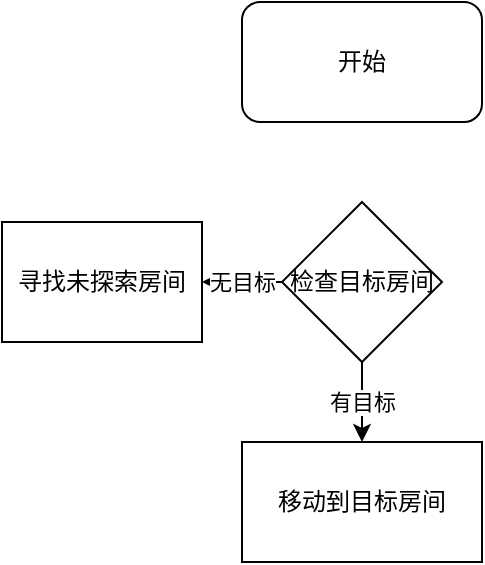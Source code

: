 <mxfile>
    <diagram id="explorer-behavior" name="Explorer Behavior">
        <mxGraphModel dx="845" dy="823" grid="1" gridSize="1" guides="1" tooltips="1" connect="1" arrows="1" fold="0" page="0" pageScale="1" pageWidth="827" pageHeight="1169" background="none" math="1" shadow="0">
            <root>
                <mxCell id="0"/>
                <mxCell id="1" parent="0"/>
                <mxCell id="2" value="开始" style="rounded=1;whiteSpace=wrap;html=1;" vertex="1" parent="1">
                    <mxGeometry x="360" y="40" width="120" height="60" as="geometry"/>
                </mxCell>
                <mxCell id="3" value="检查目标房间" style="rhombus;whiteSpace=wrap;html=1;" vertex="1" parent="1">
                    <mxGeometry x="380" y="140" width="80" height="80" as="geometry"/>
                </mxCell>
                <mxCell id="4" value="无目标" style="edgeStyle=orthogonalEdgeStyle;html=1;exitX=0;exitY=0.5;exitDx=0;exitDy=0;" edge="1" parent="1" source="3" target="5">
                    <mxGeometry relative="1" as="geometry"/>
                </mxCell>
                <mxCell id="5" value="寻找未探索房间" style="rounded=0;whiteSpace=wrap;html=1;" vertex="1" parent="1">
                    <mxGeometry x="240" y="150" width="100" height="60" as="geometry"/>
                </mxCell>
                <mxCell id="6" value="有目标" style="edgeStyle=orthogonalEdgeStyle;html=1;exitX=0.5;exitY=1;exitDx=0;exitDy=0;" edge="1" parent="1" source="3" target="7">
                    <mxGeometry relative="1" as="geometry"/>
                </mxCell>
                <mxCell id="7" value="移动到目标房间" style="rounded=0;whiteSpace=wrap;html=1;" vertex="1" parent="1">
                    <mxGeometry x="360" y="260" width="120" height="60" as="geometry"/>
                </mxCell>
            </root>
        </mxGraphModel>
    </diagram>
</mxfile> 
